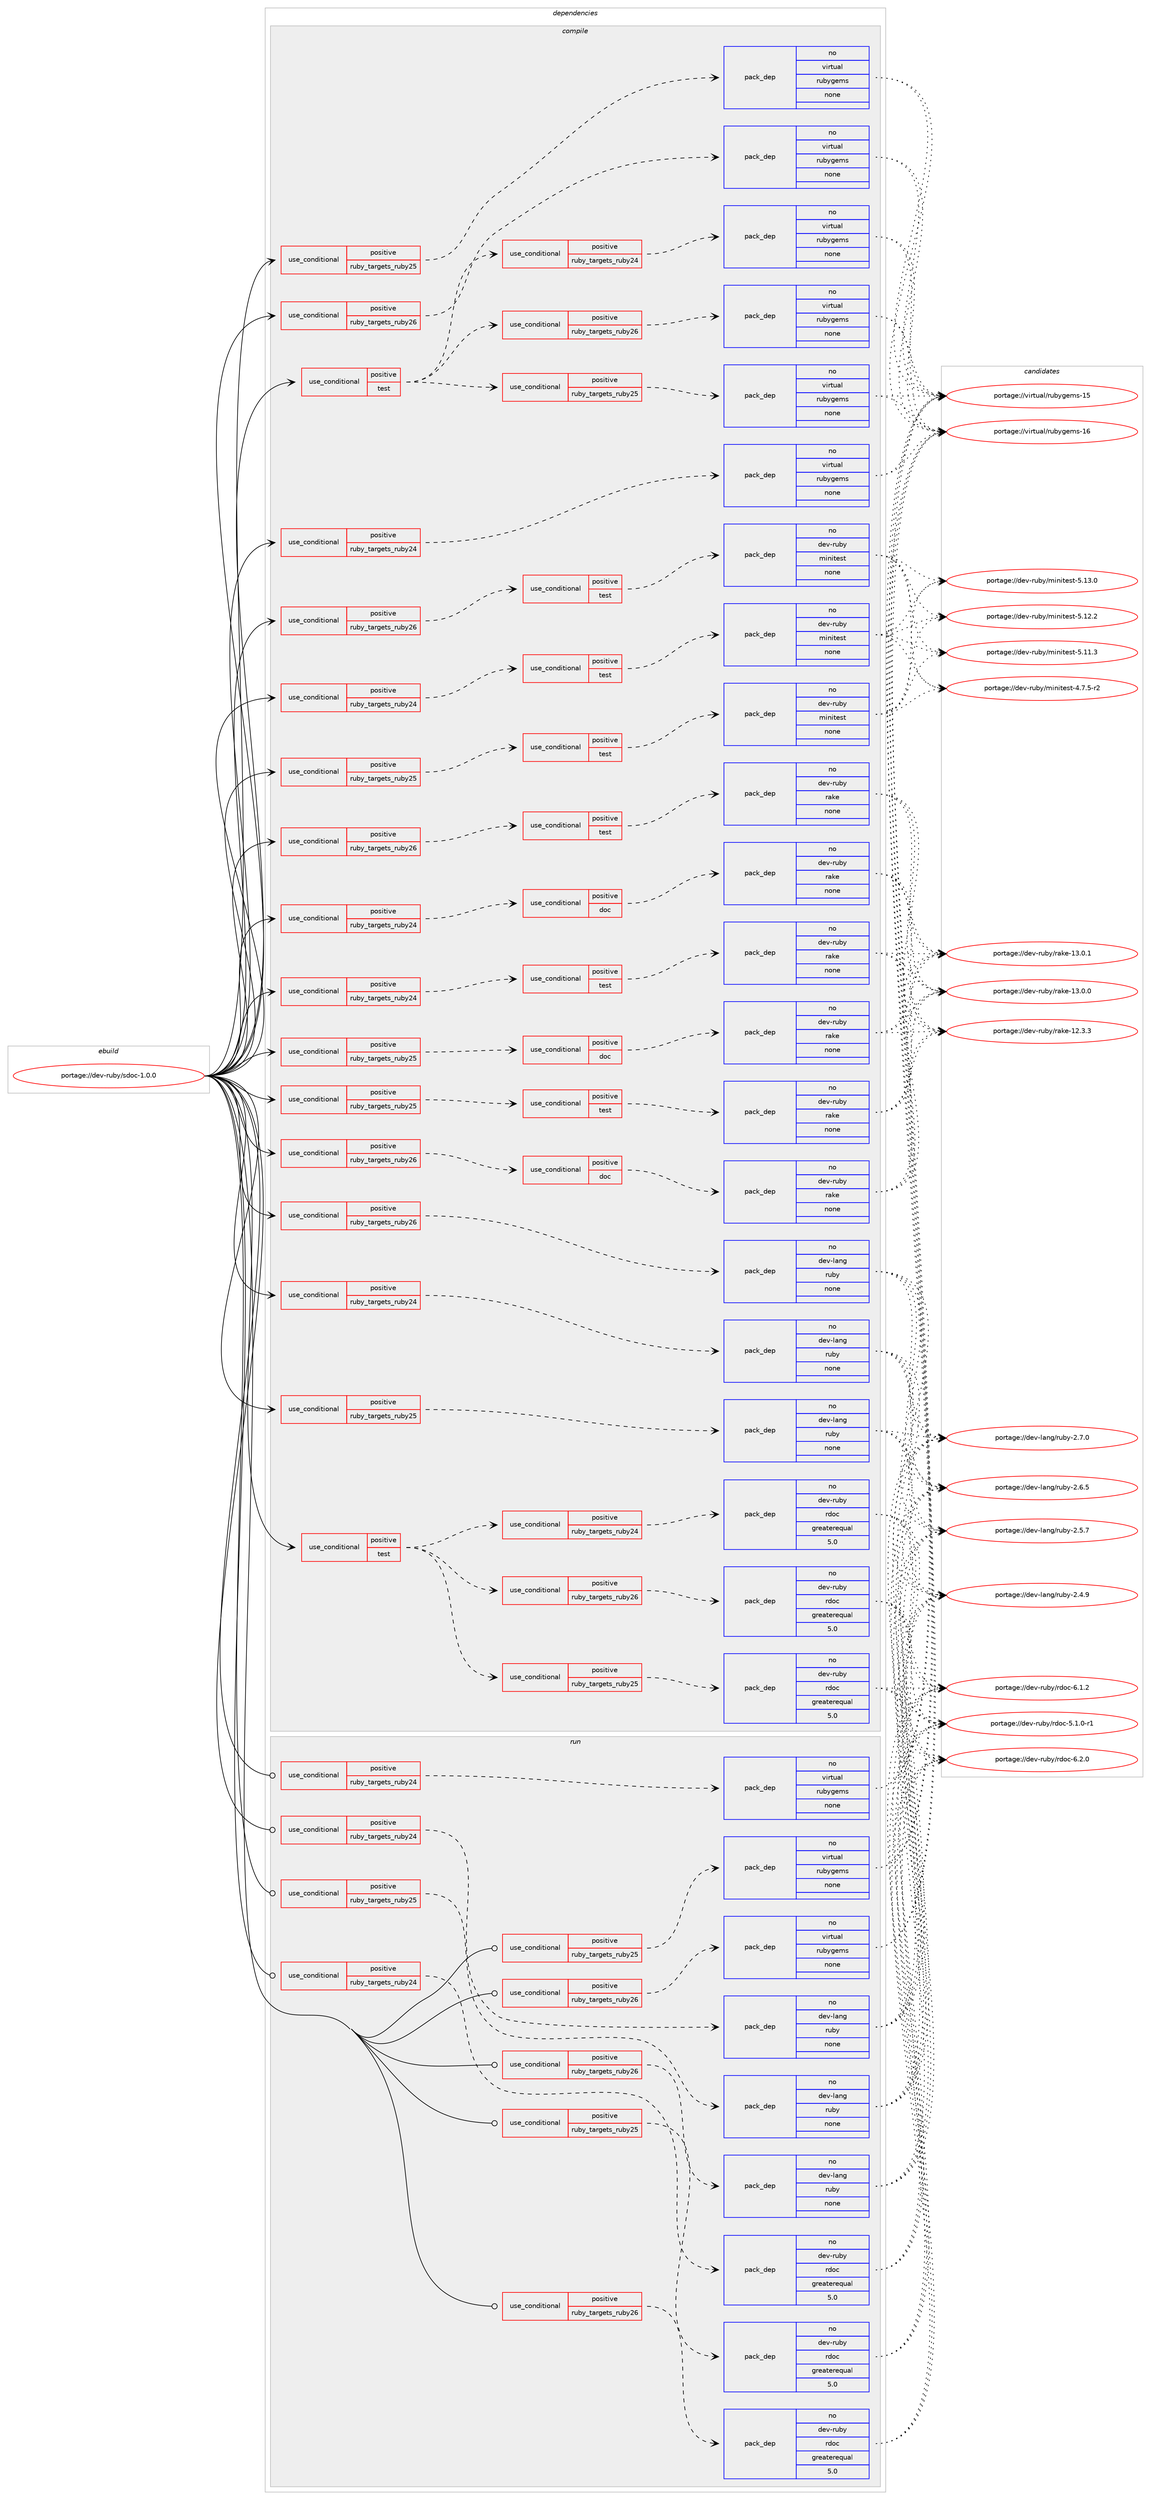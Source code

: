 digraph prolog {

# *************
# Graph options
# *************

newrank=true;
concentrate=true;
compound=true;
graph [rankdir=LR,fontname=Helvetica,fontsize=10,ranksep=1.5];#, ranksep=2.5, nodesep=0.2];
edge  [arrowhead=vee];
node  [fontname=Helvetica,fontsize=10];

# **********
# The ebuild
# **********

subgraph cluster_leftcol {
color=gray;
label=<<i>ebuild</i>>;
id [label="portage://dev-ruby/sdoc-1.0.0", color=red, width=4, href="../dev-ruby/sdoc-1.0.0.svg"];
}

# ****************
# The dependencies
# ****************

subgraph cluster_midcol {
color=gray;
label=<<i>dependencies</i>>;
subgraph cluster_compile {
fillcolor="#eeeeee";
style=filled;
label=<<i>compile</i>>;
subgraph cond69529 {
dependency320060 [label=<<TABLE BORDER="0" CELLBORDER="1" CELLSPACING="0" CELLPADDING="4"><TR><TD ROWSPAN="3" CELLPADDING="10">use_conditional</TD></TR><TR><TD>positive</TD></TR><TR><TD>ruby_targets_ruby24</TD></TR></TABLE>>, shape=none, color=red];
subgraph cond69530 {
dependency320061 [label=<<TABLE BORDER="0" CELLBORDER="1" CELLSPACING="0" CELLPADDING="4"><TR><TD ROWSPAN="3" CELLPADDING="10">use_conditional</TD></TR><TR><TD>positive</TD></TR><TR><TD>doc</TD></TR></TABLE>>, shape=none, color=red];
subgraph pack245784 {
dependency320062 [label=<<TABLE BORDER="0" CELLBORDER="1" CELLSPACING="0" CELLPADDING="4" WIDTH="220"><TR><TD ROWSPAN="6" CELLPADDING="30">pack_dep</TD></TR><TR><TD WIDTH="110">no</TD></TR><TR><TD>dev-ruby</TD></TR><TR><TD>rake</TD></TR><TR><TD>none</TD></TR><TR><TD></TD></TR></TABLE>>, shape=none, color=blue];
}
dependency320061:e -> dependency320062:w [weight=20,style="dashed",arrowhead="vee"];
}
dependency320060:e -> dependency320061:w [weight=20,style="dashed",arrowhead="vee"];
}
id:e -> dependency320060:w [weight=20,style="solid",arrowhead="vee"];
subgraph cond69531 {
dependency320063 [label=<<TABLE BORDER="0" CELLBORDER="1" CELLSPACING="0" CELLPADDING="4"><TR><TD ROWSPAN="3" CELLPADDING="10">use_conditional</TD></TR><TR><TD>positive</TD></TR><TR><TD>ruby_targets_ruby24</TD></TR></TABLE>>, shape=none, color=red];
subgraph cond69532 {
dependency320064 [label=<<TABLE BORDER="0" CELLBORDER="1" CELLSPACING="0" CELLPADDING="4"><TR><TD ROWSPAN="3" CELLPADDING="10">use_conditional</TD></TR><TR><TD>positive</TD></TR><TR><TD>test</TD></TR></TABLE>>, shape=none, color=red];
subgraph pack245785 {
dependency320065 [label=<<TABLE BORDER="0" CELLBORDER="1" CELLSPACING="0" CELLPADDING="4" WIDTH="220"><TR><TD ROWSPAN="6" CELLPADDING="30">pack_dep</TD></TR><TR><TD WIDTH="110">no</TD></TR><TR><TD>dev-ruby</TD></TR><TR><TD>minitest</TD></TR><TR><TD>none</TD></TR><TR><TD></TD></TR></TABLE>>, shape=none, color=blue];
}
dependency320064:e -> dependency320065:w [weight=20,style="dashed",arrowhead="vee"];
}
dependency320063:e -> dependency320064:w [weight=20,style="dashed",arrowhead="vee"];
}
id:e -> dependency320063:w [weight=20,style="solid",arrowhead="vee"];
subgraph cond69533 {
dependency320066 [label=<<TABLE BORDER="0" CELLBORDER="1" CELLSPACING="0" CELLPADDING="4"><TR><TD ROWSPAN="3" CELLPADDING="10">use_conditional</TD></TR><TR><TD>positive</TD></TR><TR><TD>ruby_targets_ruby24</TD></TR></TABLE>>, shape=none, color=red];
subgraph cond69534 {
dependency320067 [label=<<TABLE BORDER="0" CELLBORDER="1" CELLSPACING="0" CELLPADDING="4"><TR><TD ROWSPAN="3" CELLPADDING="10">use_conditional</TD></TR><TR><TD>positive</TD></TR><TR><TD>test</TD></TR></TABLE>>, shape=none, color=red];
subgraph pack245786 {
dependency320068 [label=<<TABLE BORDER="0" CELLBORDER="1" CELLSPACING="0" CELLPADDING="4" WIDTH="220"><TR><TD ROWSPAN="6" CELLPADDING="30">pack_dep</TD></TR><TR><TD WIDTH="110">no</TD></TR><TR><TD>dev-ruby</TD></TR><TR><TD>rake</TD></TR><TR><TD>none</TD></TR><TR><TD></TD></TR></TABLE>>, shape=none, color=blue];
}
dependency320067:e -> dependency320068:w [weight=20,style="dashed",arrowhead="vee"];
}
dependency320066:e -> dependency320067:w [weight=20,style="dashed",arrowhead="vee"];
}
id:e -> dependency320066:w [weight=20,style="solid",arrowhead="vee"];
subgraph cond69535 {
dependency320069 [label=<<TABLE BORDER="0" CELLBORDER="1" CELLSPACING="0" CELLPADDING="4"><TR><TD ROWSPAN="3" CELLPADDING="10">use_conditional</TD></TR><TR><TD>positive</TD></TR><TR><TD>ruby_targets_ruby24</TD></TR></TABLE>>, shape=none, color=red];
subgraph pack245787 {
dependency320070 [label=<<TABLE BORDER="0" CELLBORDER="1" CELLSPACING="0" CELLPADDING="4" WIDTH="220"><TR><TD ROWSPAN="6" CELLPADDING="30">pack_dep</TD></TR><TR><TD WIDTH="110">no</TD></TR><TR><TD>dev-lang</TD></TR><TR><TD>ruby</TD></TR><TR><TD>none</TD></TR><TR><TD></TD></TR></TABLE>>, shape=none, color=blue];
}
dependency320069:e -> dependency320070:w [weight=20,style="dashed",arrowhead="vee"];
}
id:e -> dependency320069:w [weight=20,style="solid",arrowhead="vee"];
subgraph cond69536 {
dependency320071 [label=<<TABLE BORDER="0" CELLBORDER="1" CELLSPACING="0" CELLPADDING="4"><TR><TD ROWSPAN="3" CELLPADDING="10">use_conditional</TD></TR><TR><TD>positive</TD></TR><TR><TD>ruby_targets_ruby24</TD></TR></TABLE>>, shape=none, color=red];
subgraph pack245788 {
dependency320072 [label=<<TABLE BORDER="0" CELLBORDER="1" CELLSPACING="0" CELLPADDING="4" WIDTH="220"><TR><TD ROWSPAN="6" CELLPADDING="30">pack_dep</TD></TR><TR><TD WIDTH="110">no</TD></TR><TR><TD>virtual</TD></TR><TR><TD>rubygems</TD></TR><TR><TD>none</TD></TR><TR><TD></TD></TR></TABLE>>, shape=none, color=blue];
}
dependency320071:e -> dependency320072:w [weight=20,style="dashed",arrowhead="vee"];
}
id:e -> dependency320071:w [weight=20,style="solid",arrowhead="vee"];
subgraph cond69537 {
dependency320073 [label=<<TABLE BORDER="0" CELLBORDER="1" CELLSPACING="0" CELLPADDING="4"><TR><TD ROWSPAN="3" CELLPADDING="10">use_conditional</TD></TR><TR><TD>positive</TD></TR><TR><TD>ruby_targets_ruby25</TD></TR></TABLE>>, shape=none, color=red];
subgraph cond69538 {
dependency320074 [label=<<TABLE BORDER="0" CELLBORDER="1" CELLSPACING="0" CELLPADDING="4"><TR><TD ROWSPAN="3" CELLPADDING="10">use_conditional</TD></TR><TR><TD>positive</TD></TR><TR><TD>doc</TD></TR></TABLE>>, shape=none, color=red];
subgraph pack245789 {
dependency320075 [label=<<TABLE BORDER="0" CELLBORDER="1" CELLSPACING="0" CELLPADDING="4" WIDTH="220"><TR><TD ROWSPAN="6" CELLPADDING="30">pack_dep</TD></TR><TR><TD WIDTH="110">no</TD></TR><TR><TD>dev-ruby</TD></TR><TR><TD>rake</TD></TR><TR><TD>none</TD></TR><TR><TD></TD></TR></TABLE>>, shape=none, color=blue];
}
dependency320074:e -> dependency320075:w [weight=20,style="dashed",arrowhead="vee"];
}
dependency320073:e -> dependency320074:w [weight=20,style="dashed",arrowhead="vee"];
}
id:e -> dependency320073:w [weight=20,style="solid",arrowhead="vee"];
subgraph cond69539 {
dependency320076 [label=<<TABLE BORDER="0" CELLBORDER="1" CELLSPACING="0" CELLPADDING="4"><TR><TD ROWSPAN="3" CELLPADDING="10">use_conditional</TD></TR><TR><TD>positive</TD></TR><TR><TD>ruby_targets_ruby25</TD></TR></TABLE>>, shape=none, color=red];
subgraph cond69540 {
dependency320077 [label=<<TABLE BORDER="0" CELLBORDER="1" CELLSPACING="0" CELLPADDING="4"><TR><TD ROWSPAN="3" CELLPADDING="10">use_conditional</TD></TR><TR><TD>positive</TD></TR><TR><TD>test</TD></TR></TABLE>>, shape=none, color=red];
subgraph pack245790 {
dependency320078 [label=<<TABLE BORDER="0" CELLBORDER="1" CELLSPACING="0" CELLPADDING="4" WIDTH="220"><TR><TD ROWSPAN="6" CELLPADDING="30">pack_dep</TD></TR><TR><TD WIDTH="110">no</TD></TR><TR><TD>dev-ruby</TD></TR><TR><TD>minitest</TD></TR><TR><TD>none</TD></TR><TR><TD></TD></TR></TABLE>>, shape=none, color=blue];
}
dependency320077:e -> dependency320078:w [weight=20,style="dashed",arrowhead="vee"];
}
dependency320076:e -> dependency320077:w [weight=20,style="dashed",arrowhead="vee"];
}
id:e -> dependency320076:w [weight=20,style="solid",arrowhead="vee"];
subgraph cond69541 {
dependency320079 [label=<<TABLE BORDER="0" CELLBORDER="1" CELLSPACING="0" CELLPADDING="4"><TR><TD ROWSPAN="3" CELLPADDING="10">use_conditional</TD></TR><TR><TD>positive</TD></TR><TR><TD>ruby_targets_ruby25</TD></TR></TABLE>>, shape=none, color=red];
subgraph cond69542 {
dependency320080 [label=<<TABLE BORDER="0" CELLBORDER="1" CELLSPACING="0" CELLPADDING="4"><TR><TD ROWSPAN="3" CELLPADDING="10">use_conditional</TD></TR><TR><TD>positive</TD></TR><TR><TD>test</TD></TR></TABLE>>, shape=none, color=red];
subgraph pack245791 {
dependency320081 [label=<<TABLE BORDER="0" CELLBORDER="1" CELLSPACING="0" CELLPADDING="4" WIDTH="220"><TR><TD ROWSPAN="6" CELLPADDING="30">pack_dep</TD></TR><TR><TD WIDTH="110">no</TD></TR><TR><TD>dev-ruby</TD></TR><TR><TD>rake</TD></TR><TR><TD>none</TD></TR><TR><TD></TD></TR></TABLE>>, shape=none, color=blue];
}
dependency320080:e -> dependency320081:w [weight=20,style="dashed",arrowhead="vee"];
}
dependency320079:e -> dependency320080:w [weight=20,style="dashed",arrowhead="vee"];
}
id:e -> dependency320079:w [weight=20,style="solid",arrowhead="vee"];
subgraph cond69543 {
dependency320082 [label=<<TABLE BORDER="0" CELLBORDER="1" CELLSPACING="0" CELLPADDING="4"><TR><TD ROWSPAN="3" CELLPADDING="10">use_conditional</TD></TR><TR><TD>positive</TD></TR><TR><TD>ruby_targets_ruby25</TD></TR></TABLE>>, shape=none, color=red];
subgraph pack245792 {
dependency320083 [label=<<TABLE BORDER="0" CELLBORDER="1" CELLSPACING="0" CELLPADDING="4" WIDTH="220"><TR><TD ROWSPAN="6" CELLPADDING="30">pack_dep</TD></TR><TR><TD WIDTH="110">no</TD></TR><TR><TD>dev-lang</TD></TR><TR><TD>ruby</TD></TR><TR><TD>none</TD></TR><TR><TD></TD></TR></TABLE>>, shape=none, color=blue];
}
dependency320082:e -> dependency320083:w [weight=20,style="dashed",arrowhead="vee"];
}
id:e -> dependency320082:w [weight=20,style="solid",arrowhead="vee"];
subgraph cond69544 {
dependency320084 [label=<<TABLE BORDER="0" CELLBORDER="1" CELLSPACING="0" CELLPADDING="4"><TR><TD ROWSPAN="3" CELLPADDING="10">use_conditional</TD></TR><TR><TD>positive</TD></TR><TR><TD>ruby_targets_ruby25</TD></TR></TABLE>>, shape=none, color=red];
subgraph pack245793 {
dependency320085 [label=<<TABLE BORDER="0" CELLBORDER="1" CELLSPACING="0" CELLPADDING="4" WIDTH="220"><TR><TD ROWSPAN="6" CELLPADDING="30">pack_dep</TD></TR><TR><TD WIDTH="110">no</TD></TR><TR><TD>virtual</TD></TR><TR><TD>rubygems</TD></TR><TR><TD>none</TD></TR><TR><TD></TD></TR></TABLE>>, shape=none, color=blue];
}
dependency320084:e -> dependency320085:w [weight=20,style="dashed",arrowhead="vee"];
}
id:e -> dependency320084:w [weight=20,style="solid",arrowhead="vee"];
subgraph cond69545 {
dependency320086 [label=<<TABLE BORDER="0" CELLBORDER="1" CELLSPACING="0" CELLPADDING="4"><TR><TD ROWSPAN="3" CELLPADDING="10">use_conditional</TD></TR><TR><TD>positive</TD></TR><TR><TD>ruby_targets_ruby26</TD></TR></TABLE>>, shape=none, color=red];
subgraph cond69546 {
dependency320087 [label=<<TABLE BORDER="0" CELLBORDER="1" CELLSPACING="0" CELLPADDING="4"><TR><TD ROWSPAN="3" CELLPADDING="10">use_conditional</TD></TR><TR><TD>positive</TD></TR><TR><TD>doc</TD></TR></TABLE>>, shape=none, color=red];
subgraph pack245794 {
dependency320088 [label=<<TABLE BORDER="0" CELLBORDER="1" CELLSPACING="0" CELLPADDING="4" WIDTH="220"><TR><TD ROWSPAN="6" CELLPADDING="30">pack_dep</TD></TR><TR><TD WIDTH="110">no</TD></TR><TR><TD>dev-ruby</TD></TR><TR><TD>rake</TD></TR><TR><TD>none</TD></TR><TR><TD></TD></TR></TABLE>>, shape=none, color=blue];
}
dependency320087:e -> dependency320088:w [weight=20,style="dashed",arrowhead="vee"];
}
dependency320086:e -> dependency320087:w [weight=20,style="dashed",arrowhead="vee"];
}
id:e -> dependency320086:w [weight=20,style="solid",arrowhead="vee"];
subgraph cond69547 {
dependency320089 [label=<<TABLE BORDER="0" CELLBORDER="1" CELLSPACING="0" CELLPADDING="4"><TR><TD ROWSPAN="3" CELLPADDING="10">use_conditional</TD></TR><TR><TD>positive</TD></TR><TR><TD>ruby_targets_ruby26</TD></TR></TABLE>>, shape=none, color=red];
subgraph cond69548 {
dependency320090 [label=<<TABLE BORDER="0" CELLBORDER="1" CELLSPACING="0" CELLPADDING="4"><TR><TD ROWSPAN="3" CELLPADDING="10">use_conditional</TD></TR><TR><TD>positive</TD></TR><TR><TD>test</TD></TR></TABLE>>, shape=none, color=red];
subgraph pack245795 {
dependency320091 [label=<<TABLE BORDER="0" CELLBORDER="1" CELLSPACING="0" CELLPADDING="4" WIDTH="220"><TR><TD ROWSPAN="6" CELLPADDING="30">pack_dep</TD></TR><TR><TD WIDTH="110">no</TD></TR><TR><TD>dev-ruby</TD></TR><TR><TD>minitest</TD></TR><TR><TD>none</TD></TR><TR><TD></TD></TR></TABLE>>, shape=none, color=blue];
}
dependency320090:e -> dependency320091:w [weight=20,style="dashed",arrowhead="vee"];
}
dependency320089:e -> dependency320090:w [weight=20,style="dashed",arrowhead="vee"];
}
id:e -> dependency320089:w [weight=20,style="solid",arrowhead="vee"];
subgraph cond69549 {
dependency320092 [label=<<TABLE BORDER="0" CELLBORDER="1" CELLSPACING="0" CELLPADDING="4"><TR><TD ROWSPAN="3" CELLPADDING="10">use_conditional</TD></TR><TR><TD>positive</TD></TR><TR><TD>ruby_targets_ruby26</TD></TR></TABLE>>, shape=none, color=red];
subgraph cond69550 {
dependency320093 [label=<<TABLE BORDER="0" CELLBORDER="1" CELLSPACING="0" CELLPADDING="4"><TR><TD ROWSPAN="3" CELLPADDING="10">use_conditional</TD></TR><TR><TD>positive</TD></TR><TR><TD>test</TD></TR></TABLE>>, shape=none, color=red];
subgraph pack245796 {
dependency320094 [label=<<TABLE BORDER="0" CELLBORDER="1" CELLSPACING="0" CELLPADDING="4" WIDTH="220"><TR><TD ROWSPAN="6" CELLPADDING="30">pack_dep</TD></TR><TR><TD WIDTH="110">no</TD></TR><TR><TD>dev-ruby</TD></TR><TR><TD>rake</TD></TR><TR><TD>none</TD></TR><TR><TD></TD></TR></TABLE>>, shape=none, color=blue];
}
dependency320093:e -> dependency320094:w [weight=20,style="dashed",arrowhead="vee"];
}
dependency320092:e -> dependency320093:w [weight=20,style="dashed",arrowhead="vee"];
}
id:e -> dependency320092:w [weight=20,style="solid",arrowhead="vee"];
subgraph cond69551 {
dependency320095 [label=<<TABLE BORDER="0" CELLBORDER="1" CELLSPACING="0" CELLPADDING="4"><TR><TD ROWSPAN="3" CELLPADDING="10">use_conditional</TD></TR><TR><TD>positive</TD></TR><TR><TD>ruby_targets_ruby26</TD></TR></TABLE>>, shape=none, color=red];
subgraph pack245797 {
dependency320096 [label=<<TABLE BORDER="0" CELLBORDER="1" CELLSPACING="0" CELLPADDING="4" WIDTH="220"><TR><TD ROWSPAN="6" CELLPADDING="30">pack_dep</TD></TR><TR><TD WIDTH="110">no</TD></TR><TR><TD>dev-lang</TD></TR><TR><TD>ruby</TD></TR><TR><TD>none</TD></TR><TR><TD></TD></TR></TABLE>>, shape=none, color=blue];
}
dependency320095:e -> dependency320096:w [weight=20,style="dashed",arrowhead="vee"];
}
id:e -> dependency320095:w [weight=20,style="solid",arrowhead="vee"];
subgraph cond69552 {
dependency320097 [label=<<TABLE BORDER="0" CELLBORDER="1" CELLSPACING="0" CELLPADDING="4"><TR><TD ROWSPAN="3" CELLPADDING="10">use_conditional</TD></TR><TR><TD>positive</TD></TR><TR><TD>ruby_targets_ruby26</TD></TR></TABLE>>, shape=none, color=red];
subgraph pack245798 {
dependency320098 [label=<<TABLE BORDER="0" CELLBORDER="1" CELLSPACING="0" CELLPADDING="4" WIDTH="220"><TR><TD ROWSPAN="6" CELLPADDING="30">pack_dep</TD></TR><TR><TD WIDTH="110">no</TD></TR><TR><TD>virtual</TD></TR><TR><TD>rubygems</TD></TR><TR><TD>none</TD></TR><TR><TD></TD></TR></TABLE>>, shape=none, color=blue];
}
dependency320097:e -> dependency320098:w [weight=20,style="dashed",arrowhead="vee"];
}
id:e -> dependency320097:w [weight=20,style="solid",arrowhead="vee"];
subgraph cond69553 {
dependency320099 [label=<<TABLE BORDER="0" CELLBORDER="1" CELLSPACING="0" CELLPADDING="4"><TR><TD ROWSPAN="3" CELLPADDING="10">use_conditional</TD></TR><TR><TD>positive</TD></TR><TR><TD>test</TD></TR></TABLE>>, shape=none, color=red];
subgraph cond69554 {
dependency320100 [label=<<TABLE BORDER="0" CELLBORDER="1" CELLSPACING="0" CELLPADDING="4"><TR><TD ROWSPAN="3" CELLPADDING="10">use_conditional</TD></TR><TR><TD>positive</TD></TR><TR><TD>ruby_targets_ruby24</TD></TR></TABLE>>, shape=none, color=red];
subgraph pack245799 {
dependency320101 [label=<<TABLE BORDER="0" CELLBORDER="1" CELLSPACING="0" CELLPADDING="4" WIDTH="220"><TR><TD ROWSPAN="6" CELLPADDING="30">pack_dep</TD></TR><TR><TD WIDTH="110">no</TD></TR><TR><TD>dev-ruby</TD></TR><TR><TD>rdoc</TD></TR><TR><TD>greaterequal</TD></TR><TR><TD>5.0</TD></TR></TABLE>>, shape=none, color=blue];
}
dependency320100:e -> dependency320101:w [weight=20,style="dashed",arrowhead="vee"];
}
dependency320099:e -> dependency320100:w [weight=20,style="dashed",arrowhead="vee"];
subgraph cond69555 {
dependency320102 [label=<<TABLE BORDER="0" CELLBORDER="1" CELLSPACING="0" CELLPADDING="4"><TR><TD ROWSPAN="3" CELLPADDING="10">use_conditional</TD></TR><TR><TD>positive</TD></TR><TR><TD>ruby_targets_ruby25</TD></TR></TABLE>>, shape=none, color=red];
subgraph pack245800 {
dependency320103 [label=<<TABLE BORDER="0" CELLBORDER="1" CELLSPACING="0" CELLPADDING="4" WIDTH="220"><TR><TD ROWSPAN="6" CELLPADDING="30">pack_dep</TD></TR><TR><TD WIDTH="110">no</TD></TR><TR><TD>dev-ruby</TD></TR><TR><TD>rdoc</TD></TR><TR><TD>greaterequal</TD></TR><TR><TD>5.0</TD></TR></TABLE>>, shape=none, color=blue];
}
dependency320102:e -> dependency320103:w [weight=20,style="dashed",arrowhead="vee"];
}
dependency320099:e -> dependency320102:w [weight=20,style="dashed",arrowhead="vee"];
subgraph cond69556 {
dependency320104 [label=<<TABLE BORDER="0" CELLBORDER="1" CELLSPACING="0" CELLPADDING="4"><TR><TD ROWSPAN="3" CELLPADDING="10">use_conditional</TD></TR><TR><TD>positive</TD></TR><TR><TD>ruby_targets_ruby26</TD></TR></TABLE>>, shape=none, color=red];
subgraph pack245801 {
dependency320105 [label=<<TABLE BORDER="0" CELLBORDER="1" CELLSPACING="0" CELLPADDING="4" WIDTH="220"><TR><TD ROWSPAN="6" CELLPADDING="30">pack_dep</TD></TR><TR><TD WIDTH="110">no</TD></TR><TR><TD>dev-ruby</TD></TR><TR><TD>rdoc</TD></TR><TR><TD>greaterequal</TD></TR><TR><TD>5.0</TD></TR></TABLE>>, shape=none, color=blue];
}
dependency320104:e -> dependency320105:w [weight=20,style="dashed",arrowhead="vee"];
}
dependency320099:e -> dependency320104:w [weight=20,style="dashed",arrowhead="vee"];
}
id:e -> dependency320099:w [weight=20,style="solid",arrowhead="vee"];
subgraph cond69557 {
dependency320106 [label=<<TABLE BORDER="0" CELLBORDER="1" CELLSPACING="0" CELLPADDING="4"><TR><TD ROWSPAN="3" CELLPADDING="10">use_conditional</TD></TR><TR><TD>positive</TD></TR><TR><TD>test</TD></TR></TABLE>>, shape=none, color=red];
subgraph cond69558 {
dependency320107 [label=<<TABLE BORDER="0" CELLBORDER="1" CELLSPACING="0" CELLPADDING="4"><TR><TD ROWSPAN="3" CELLPADDING="10">use_conditional</TD></TR><TR><TD>positive</TD></TR><TR><TD>ruby_targets_ruby24</TD></TR></TABLE>>, shape=none, color=red];
subgraph pack245802 {
dependency320108 [label=<<TABLE BORDER="0" CELLBORDER="1" CELLSPACING="0" CELLPADDING="4" WIDTH="220"><TR><TD ROWSPAN="6" CELLPADDING="30">pack_dep</TD></TR><TR><TD WIDTH="110">no</TD></TR><TR><TD>virtual</TD></TR><TR><TD>rubygems</TD></TR><TR><TD>none</TD></TR><TR><TD></TD></TR></TABLE>>, shape=none, color=blue];
}
dependency320107:e -> dependency320108:w [weight=20,style="dashed",arrowhead="vee"];
}
dependency320106:e -> dependency320107:w [weight=20,style="dashed",arrowhead="vee"];
subgraph cond69559 {
dependency320109 [label=<<TABLE BORDER="0" CELLBORDER="1" CELLSPACING="0" CELLPADDING="4"><TR><TD ROWSPAN="3" CELLPADDING="10">use_conditional</TD></TR><TR><TD>positive</TD></TR><TR><TD>ruby_targets_ruby25</TD></TR></TABLE>>, shape=none, color=red];
subgraph pack245803 {
dependency320110 [label=<<TABLE BORDER="0" CELLBORDER="1" CELLSPACING="0" CELLPADDING="4" WIDTH="220"><TR><TD ROWSPAN="6" CELLPADDING="30">pack_dep</TD></TR><TR><TD WIDTH="110">no</TD></TR><TR><TD>virtual</TD></TR><TR><TD>rubygems</TD></TR><TR><TD>none</TD></TR><TR><TD></TD></TR></TABLE>>, shape=none, color=blue];
}
dependency320109:e -> dependency320110:w [weight=20,style="dashed",arrowhead="vee"];
}
dependency320106:e -> dependency320109:w [weight=20,style="dashed",arrowhead="vee"];
subgraph cond69560 {
dependency320111 [label=<<TABLE BORDER="0" CELLBORDER="1" CELLSPACING="0" CELLPADDING="4"><TR><TD ROWSPAN="3" CELLPADDING="10">use_conditional</TD></TR><TR><TD>positive</TD></TR><TR><TD>ruby_targets_ruby26</TD></TR></TABLE>>, shape=none, color=red];
subgraph pack245804 {
dependency320112 [label=<<TABLE BORDER="0" CELLBORDER="1" CELLSPACING="0" CELLPADDING="4" WIDTH="220"><TR><TD ROWSPAN="6" CELLPADDING="30">pack_dep</TD></TR><TR><TD WIDTH="110">no</TD></TR><TR><TD>virtual</TD></TR><TR><TD>rubygems</TD></TR><TR><TD>none</TD></TR><TR><TD></TD></TR></TABLE>>, shape=none, color=blue];
}
dependency320111:e -> dependency320112:w [weight=20,style="dashed",arrowhead="vee"];
}
dependency320106:e -> dependency320111:w [weight=20,style="dashed",arrowhead="vee"];
}
id:e -> dependency320106:w [weight=20,style="solid",arrowhead="vee"];
}
subgraph cluster_compileandrun {
fillcolor="#eeeeee";
style=filled;
label=<<i>compile and run</i>>;
}
subgraph cluster_run {
fillcolor="#eeeeee";
style=filled;
label=<<i>run</i>>;
subgraph cond69561 {
dependency320113 [label=<<TABLE BORDER="0" CELLBORDER="1" CELLSPACING="0" CELLPADDING="4"><TR><TD ROWSPAN="3" CELLPADDING="10">use_conditional</TD></TR><TR><TD>positive</TD></TR><TR><TD>ruby_targets_ruby24</TD></TR></TABLE>>, shape=none, color=red];
subgraph pack245805 {
dependency320114 [label=<<TABLE BORDER="0" CELLBORDER="1" CELLSPACING="0" CELLPADDING="4" WIDTH="220"><TR><TD ROWSPAN="6" CELLPADDING="30">pack_dep</TD></TR><TR><TD WIDTH="110">no</TD></TR><TR><TD>dev-lang</TD></TR><TR><TD>ruby</TD></TR><TR><TD>none</TD></TR><TR><TD></TD></TR></TABLE>>, shape=none, color=blue];
}
dependency320113:e -> dependency320114:w [weight=20,style="dashed",arrowhead="vee"];
}
id:e -> dependency320113:w [weight=20,style="solid",arrowhead="odot"];
subgraph cond69562 {
dependency320115 [label=<<TABLE BORDER="0" CELLBORDER="1" CELLSPACING="0" CELLPADDING="4"><TR><TD ROWSPAN="3" CELLPADDING="10">use_conditional</TD></TR><TR><TD>positive</TD></TR><TR><TD>ruby_targets_ruby24</TD></TR></TABLE>>, shape=none, color=red];
subgraph pack245806 {
dependency320116 [label=<<TABLE BORDER="0" CELLBORDER="1" CELLSPACING="0" CELLPADDING="4" WIDTH="220"><TR><TD ROWSPAN="6" CELLPADDING="30">pack_dep</TD></TR><TR><TD WIDTH="110">no</TD></TR><TR><TD>dev-ruby</TD></TR><TR><TD>rdoc</TD></TR><TR><TD>greaterequal</TD></TR><TR><TD>5.0</TD></TR></TABLE>>, shape=none, color=blue];
}
dependency320115:e -> dependency320116:w [weight=20,style="dashed",arrowhead="vee"];
}
id:e -> dependency320115:w [weight=20,style="solid",arrowhead="odot"];
subgraph cond69563 {
dependency320117 [label=<<TABLE BORDER="0" CELLBORDER="1" CELLSPACING="0" CELLPADDING="4"><TR><TD ROWSPAN="3" CELLPADDING="10">use_conditional</TD></TR><TR><TD>positive</TD></TR><TR><TD>ruby_targets_ruby24</TD></TR></TABLE>>, shape=none, color=red];
subgraph pack245807 {
dependency320118 [label=<<TABLE BORDER="0" CELLBORDER="1" CELLSPACING="0" CELLPADDING="4" WIDTH="220"><TR><TD ROWSPAN="6" CELLPADDING="30">pack_dep</TD></TR><TR><TD WIDTH="110">no</TD></TR><TR><TD>virtual</TD></TR><TR><TD>rubygems</TD></TR><TR><TD>none</TD></TR><TR><TD></TD></TR></TABLE>>, shape=none, color=blue];
}
dependency320117:e -> dependency320118:w [weight=20,style="dashed",arrowhead="vee"];
}
id:e -> dependency320117:w [weight=20,style="solid",arrowhead="odot"];
subgraph cond69564 {
dependency320119 [label=<<TABLE BORDER="0" CELLBORDER="1" CELLSPACING="0" CELLPADDING="4"><TR><TD ROWSPAN="3" CELLPADDING="10">use_conditional</TD></TR><TR><TD>positive</TD></TR><TR><TD>ruby_targets_ruby25</TD></TR></TABLE>>, shape=none, color=red];
subgraph pack245808 {
dependency320120 [label=<<TABLE BORDER="0" CELLBORDER="1" CELLSPACING="0" CELLPADDING="4" WIDTH="220"><TR><TD ROWSPAN="6" CELLPADDING="30">pack_dep</TD></TR><TR><TD WIDTH="110">no</TD></TR><TR><TD>dev-lang</TD></TR><TR><TD>ruby</TD></TR><TR><TD>none</TD></TR><TR><TD></TD></TR></TABLE>>, shape=none, color=blue];
}
dependency320119:e -> dependency320120:w [weight=20,style="dashed",arrowhead="vee"];
}
id:e -> dependency320119:w [weight=20,style="solid",arrowhead="odot"];
subgraph cond69565 {
dependency320121 [label=<<TABLE BORDER="0" CELLBORDER="1" CELLSPACING="0" CELLPADDING="4"><TR><TD ROWSPAN="3" CELLPADDING="10">use_conditional</TD></TR><TR><TD>positive</TD></TR><TR><TD>ruby_targets_ruby25</TD></TR></TABLE>>, shape=none, color=red];
subgraph pack245809 {
dependency320122 [label=<<TABLE BORDER="0" CELLBORDER="1" CELLSPACING="0" CELLPADDING="4" WIDTH="220"><TR><TD ROWSPAN="6" CELLPADDING="30">pack_dep</TD></TR><TR><TD WIDTH="110">no</TD></TR><TR><TD>dev-ruby</TD></TR><TR><TD>rdoc</TD></TR><TR><TD>greaterequal</TD></TR><TR><TD>5.0</TD></TR></TABLE>>, shape=none, color=blue];
}
dependency320121:e -> dependency320122:w [weight=20,style="dashed",arrowhead="vee"];
}
id:e -> dependency320121:w [weight=20,style="solid",arrowhead="odot"];
subgraph cond69566 {
dependency320123 [label=<<TABLE BORDER="0" CELLBORDER="1" CELLSPACING="0" CELLPADDING="4"><TR><TD ROWSPAN="3" CELLPADDING="10">use_conditional</TD></TR><TR><TD>positive</TD></TR><TR><TD>ruby_targets_ruby25</TD></TR></TABLE>>, shape=none, color=red];
subgraph pack245810 {
dependency320124 [label=<<TABLE BORDER="0" CELLBORDER="1" CELLSPACING="0" CELLPADDING="4" WIDTH="220"><TR><TD ROWSPAN="6" CELLPADDING="30">pack_dep</TD></TR><TR><TD WIDTH="110">no</TD></TR><TR><TD>virtual</TD></TR><TR><TD>rubygems</TD></TR><TR><TD>none</TD></TR><TR><TD></TD></TR></TABLE>>, shape=none, color=blue];
}
dependency320123:e -> dependency320124:w [weight=20,style="dashed",arrowhead="vee"];
}
id:e -> dependency320123:w [weight=20,style="solid",arrowhead="odot"];
subgraph cond69567 {
dependency320125 [label=<<TABLE BORDER="0" CELLBORDER="1" CELLSPACING="0" CELLPADDING="4"><TR><TD ROWSPAN="3" CELLPADDING="10">use_conditional</TD></TR><TR><TD>positive</TD></TR><TR><TD>ruby_targets_ruby26</TD></TR></TABLE>>, shape=none, color=red];
subgraph pack245811 {
dependency320126 [label=<<TABLE BORDER="0" CELLBORDER="1" CELLSPACING="0" CELLPADDING="4" WIDTH="220"><TR><TD ROWSPAN="6" CELLPADDING="30">pack_dep</TD></TR><TR><TD WIDTH="110">no</TD></TR><TR><TD>dev-lang</TD></TR><TR><TD>ruby</TD></TR><TR><TD>none</TD></TR><TR><TD></TD></TR></TABLE>>, shape=none, color=blue];
}
dependency320125:e -> dependency320126:w [weight=20,style="dashed",arrowhead="vee"];
}
id:e -> dependency320125:w [weight=20,style="solid",arrowhead="odot"];
subgraph cond69568 {
dependency320127 [label=<<TABLE BORDER="0" CELLBORDER="1" CELLSPACING="0" CELLPADDING="4"><TR><TD ROWSPAN="3" CELLPADDING="10">use_conditional</TD></TR><TR><TD>positive</TD></TR><TR><TD>ruby_targets_ruby26</TD></TR></TABLE>>, shape=none, color=red];
subgraph pack245812 {
dependency320128 [label=<<TABLE BORDER="0" CELLBORDER="1" CELLSPACING="0" CELLPADDING="4" WIDTH="220"><TR><TD ROWSPAN="6" CELLPADDING="30">pack_dep</TD></TR><TR><TD WIDTH="110">no</TD></TR><TR><TD>dev-ruby</TD></TR><TR><TD>rdoc</TD></TR><TR><TD>greaterequal</TD></TR><TR><TD>5.0</TD></TR></TABLE>>, shape=none, color=blue];
}
dependency320127:e -> dependency320128:w [weight=20,style="dashed",arrowhead="vee"];
}
id:e -> dependency320127:w [weight=20,style="solid",arrowhead="odot"];
subgraph cond69569 {
dependency320129 [label=<<TABLE BORDER="0" CELLBORDER="1" CELLSPACING="0" CELLPADDING="4"><TR><TD ROWSPAN="3" CELLPADDING="10">use_conditional</TD></TR><TR><TD>positive</TD></TR><TR><TD>ruby_targets_ruby26</TD></TR></TABLE>>, shape=none, color=red];
subgraph pack245813 {
dependency320130 [label=<<TABLE BORDER="0" CELLBORDER="1" CELLSPACING="0" CELLPADDING="4" WIDTH="220"><TR><TD ROWSPAN="6" CELLPADDING="30">pack_dep</TD></TR><TR><TD WIDTH="110">no</TD></TR><TR><TD>virtual</TD></TR><TR><TD>rubygems</TD></TR><TR><TD>none</TD></TR><TR><TD></TD></TR></TABLE>>, shape=none, color=blue];
}
dependency320129:e -> dependency320130:w [weight=20,style="dashed",arrowhead="vee"];
}
id:e -> dependency320129:w [weight=20,style="solid",arrowhead="odot"];
}
}

# **************
# The candidates
# **************

subgraph cluster_choices {
rank=same;
color=gray;
label=<<i>candidates</i>>;

subgraph choice245784 {
color=black;
nodesep=1;
choice1001011184511411798121471149710710145495146484649 [label="portage://dev-ruby/rake-13.0.1", color=red, width=4,href="../dev-ruby/rake-13.0.1.svg"];
choice1001011184511411798121471149710710145495146484648 [label="portage://dev-ruby/rake-13.0.0", color=red, width=4,href="../dev-ruby/rake-13.0.0.svg"];
choice1001011184511411798121471149710710145495046514651 [label="portage://dev-ruby/rake-12.3.3", color=red, width=4,href="../dev-ruby/rake-12.3.3.svg"];
dependency320062:e -> choice1001011184511411798121471149710710145495146484649:w [style=dotted,weight="100"];
dependency320062:e -> choice1001011184511411798121471149710710145495146484648:w [style=dotted,weight="100"];
dependency320062:e -> choice1001011184511411798121471149710710145495046514651:w [style=dotted,weight="100"];
}
subgraph choice245785 {
color=black;
nodesep=1;
choice10010111845114117981214710910511010511610111511645534649514648 [label="portage://dev-ruby/minitest-5.13.0", color=red, width=4,href="../dev-ruby/minitest-5.13.0.svg"];
choice10010111845114117981214710910511010511610111511645534649504650 [label="portage://dev-ruby/minitest-5.12.2", color=red, width=4,href="../dev-ruby/minitest-5.12.2.svg"];
choice10010111845114117981214710910511010511610111511645534649494651 [label="portage://dev-ruby/minitest-5.11.3", color=red, width=4,href="../dev-ruby/minitest-5.11.3.svg"];
choice1001011184511411798121471091051101051161011151164552465546534511450 [label="portage://dev-ruby/minitest-4.7.5-r2", color=red, width=4,href="../dev-ruby/minitest-4.7.5-r2.svg"];
dependency320065:e -> choice10010111845114117981214710910511010511610111511645534649514648:w [style=dotted,weight="100"];
dependency320065:e -> choice10010111845114117981214710910511010511610111511645534649504650:w [style=dotted,weight="100"];
dependency320065:e -> choice10010111845114117981214710910511010511610111511645534649494651:w [style=dotted,weight="100"];
dependency320065:e -> choice1001011184511411798121471091051101051161011151164552465546534511450:w [style=dotted,weight="100"];
}
subgraph choice245786 {
color=black;
nodesep=1;
choice1001011184511411798121471149710710145495146484649 [label="portage://dev-ruby/rake-13.0.1", color=red, width=4,href="../dev-ruby/rake-13.0.1.svg"];
choice1001011184511411798121471149710710145495146484648 [label="portage://dev-ruby/rake-13.0.0", color=red, width=4,href="../dev-ruby/rake-13.0.0.svg"];
choice1001011184511411798121471149710710145495046514651 [label="portage://dev-ruby/rake-12.3.3", color=red, width=4,href="../dev-ruby/rake-12.3.3.svg"];
dependency320068:e -> choice1001011184511411798121471149710710145495146484649:w [style=dotted,weight="100"];
dependency320068:e -> choice1001011184511411798121471149710710145495146484648:w [style=dotted,weight="100"];
dependency320068:e -> choice1001011184511411798121471149710710145495046514651:w [style=dotted,weight="100"];
}
subgraph choice245787 {
color=black;
nodesep=1;
choice10010111845108971101034711411798121455046554648 [label="portage://dev-lang/ruby-2.7.0", color=red, width=4,href="../dev-lang/ruby-2.7.0.svg"];
choice10010111845108971101034711411798121455046544653 [label="portage://dev-lang/ruby-2.6.5", color=red, width=4,href="../dev-lang/ruby-2.6.5.svg"];
choice10010111845108971101034711411798121455046534655 [label="portage://dev-lang/ruby-2.5.7", color=red, width=4,href="../dev-lang/ruby-2.5.7.svg"];
choice10010111845108971101034711411798121455046524657 [label="portage://dev-lang/ruby-2.4.9", color=red, width=4,href="../dev-lang/ruby-2.4.9.svg"];
dependency320070:e -> choice10010111845108971101034711411798121455046554648:w [style=dotted,weight="100"];
dependency320070:e -> choice10010111845108971101034711411798121455046544653:w [style=dotted,weight="100"];
dependency320070:e -> choice10010111845108971101034711411798121455046534655:w [style=dotted,weight="100"];
dependency320070:e -> choice10010111845108971101034711411798121455046524657:w [style=dotted,weight="100"];
}
subgraph choice245788 {
color=black;
nodesep=1;
choice118105114116117971084711411798121103101109115454954 [label="portage://virtual/rubygems-16", color=red, width=4,href="../virtual/rubygems-16.svg"];
choice118105114116117971084711411798121103101109115454953 [label="portage://virtual/rubygems-15", color=red, width=4,href="../virtual/rubygems-15.svg"];
dependency320072:e -> choice118105114116117971084711411798121103101109115454954:w [style=dotted,weight="100"];
dependency320072:e -> choice118105114116117971084711411798121103101109115454953:w [style=dotted,weight="100"];
}
subgraph choice245789 {
color=black;
nodesep=1;
choice1001011184511411798121471149710710145495146484649 [label="portage://dev-ruby/rake-13.0.1", color=red, width=4,href="../dev-ruby/rake-13.0.1.svg"];
choice1001011184511411798121471149710710145495146484648 [label="portage://dev-ruby/rake-13.0.0", color=red, width=4,href="../dev-ruby/rake-13.0.0.svg"];
choice1001011184511411798121471149710710145495046514651 [label="portage://dev-ruby/rake-12.3.3", color=red, width=4,href="../dev-ruby/rake-12.3.3.svg"];
dependency320075:e -> choice1001011184511411798121471149710710145495146484649:w [style=dotted,weight="100"];
dependency320075:e -> choice1001011184511411798121471149710710145495146484648:w [style=dotted,weight="100"];
dependency320075:e -> choice1001011184511411798121471149710710145495046514651:w [style=dotted,weight="100"];
}
subgraph choice245790 {
color=black;
nodesep=1;
choice10010111845114117981214710910511010511610111511645534649514648 [label="portage://dev-ruby/minitest-5.13.0", color=red, width=4,href="../dev-ruby/minitest-5.13.0.svg"];
choice10010111845114117981214710910511010511610111511645534649504650 [label="portage://dev-ruby/minitest-5.12.2", color=red, width=4,href="../dev-ruby/minitest-5.12.2.svg"];
choice10010111845114117981214710910511010511610111511645534649494651 [label="portage://dev-ruby/minitest-5.11.3", color=red, width=4,href="../dev-ruby/minitest-5.11.3.svg"];
choice1001011184511411798121471091051101051161011151164552465546534511450 [label="portage://dev-ruby/minitest-4.7.5-r2", color=red, width=4,href="../dev-ruby/minitest-4.7.5-r2.svg"];
dependency320078:e -> choice10010111845114117981214710910511010511610111511645534649514648:w [style=dotted,weight="100"];
dependency320078:e -> choice10010111845114117981214710910511010511610111511645534649504650:w [style=dotted,weight="100"];
dependency320078:e -> choice10010111845114117981214710910511010511610111511645534649494651:w [style=dotted,weight="100"];
dependency320078:e -> choice1001011184511411798121471091051101051161011151164552465546534511450:w [style=dotted,weight="100"];
}
subgraph choice245791 {
color=black;
nodesep=1;
choice1001011184511411798121471149710710145495146484649 [label="portage://dev-ruby/rake-13.0.1", color=red, width=4,href="../dev-ruby/rake-13.0.1.svg"];
choice1001011184511411798121471149710710145495146484648 [label="portage://dev-ruby/rake-13.0.0", color=red, width=4,href="../dev-ruby/rake-13.0.0.svg"];
choice1001011184511411798121471149710710145495046514651 [label="portage://dev-ruby/rake-12.3.3", color=red, width=4,href="../dev-ruby/rake-12.3.3.svg"];
dependency320081:e -> choice1001011184511411798121471149710710145495146484649:w [style=dotted,weight="100"];
dependency320081:e -> choice1001011184511411798121471149710710145495146484648:w [style=dotted,weight="100"];
dependency320081:e -> choice1001011184511411798121471149710710145495046514651:w [style=dotted,weight="100"];
}
subgraph choice245792 {
color=black;
nodesep=1;
choice10010111845108971101034711411798121455046554648 [label="portage://dev-lang/ruby-2.7.0", color=red, width=4,href="../dev-lang/ruby-2.7.0.svg"];
choice10010111845108971101034711411798121455046544653 [label="portage://dev-lang/ruby-2.6.5", color=red, width=4,href="../dev-lang/ruby-2.6.5.svg"];
choice10010111845108971101034711411798121455046534655 [label="portage://dev-lang/ruby-2.5.7", color=red, width=4,href="../dev-lang/ruby-2.5.7.svg"];
choice10010111845108971101034711411798121455046524657 [label="portage://dev-lang/ruby-2.4.9", color=red, width=4,href="../dev-lang/ruby-2.4.9.svg"];
dependency320083:e -> choice10010111845108971101034711411798121455046554648:w [style=dotted,weight="100"];
dependency320083:e -> choice10010111845108971101034711411798121455046544653:w [style=dotted,weight="100"];
dependency320083:e -> choice10010111845108971101034711411798121455046534655:w [style=dotted,weight="100"];
dependency320083:e -> choice10010111845108971101034711411798121455046524657:w [style=dotted,weight="100"];
}
subgraph choice245793 {
color=black;
nodesep=1;
choice118105114116117971084711411798121103101109115454954 [label="portage://virtual/rubygems-16", color=red, width=4,href="../virtual/rubygems-16.svg"];
choice118105114116117971084711411798121103101109115454953 [label="portage://virtual/rubygems-15", color=red, width=4,href="../virtual/rubygems-15.svg"];
dependency320085:e -> choice118105114116117971084711411798121103101109115454954:w [style=dotted,weight="100"];
dependency320085:e -> choice118105114116117971084711411798121103101109115454953:w [style=dotted,weight="100"];
}
subgraph choice245794 {
color=black;
nodesep=1;
choice1001011184511411798121471149710710145495146484649 [label="portage://dev-ruby/rake-13.0.1", color=red, width=4,href="../dev-ruby/rake-13.0.1.svg"];
choice1001011184511411798121471149710710145495146484648 [label="portage://dev-ruby/rake-13.0.0", color=red, width=4,href="../dev-ruby/rake-13.0.0.svg"];
choice1001011184511411798121471149710710145495046514651 [label="portage://dev-ruby/rake-12.3.3", color=red, width=4,href="../dev-ruby/rake-12.3.3.svg"];
dependency320088:e -> choice1001011184511411798121471149710710145495146484649:w [style=dotted,weight="100"];
dependency320088:e -> choice1001011184511411798121471149710710145495146484648:w [style=dotted,weight="100"];
dependency320088:e -> choice1001011184511411798121471149710710145495046514651:w [style=dotted,weight="100"];
}
subgraph choice245795 {
color=black;
nodesep=1;
choice10010111845114117981214710910511010511610111511645534649514648 [label="portage://dev-ruby/minitest-5.13.0", color=red, width=4,href="../dev-ruby/minitest-5.13.0.svg"];
choice10010111845114117981214710910511010511610111511645534649504650 [label="portage://dev-ruby/minitest-5.12.2", color=red, width=4,href="../dev-ruby/minitest-5.12.2.svg"];
choice10010111845114117981214710910511010511610111511645534649494651 [label="portage://dev-ruby/minitest-5.11.3", color=red, width=4,href="../dev-ruby/minitest-5.11.3.svg"];
choice1001011184511411798121471091051101051161011151164552465546534511450 [label="portage://dev-ruby/minitest-4.7.5-r2", color=red, width=4,href="../dev-ruby/minitest-4.7.5-r2.svg"];
dependency320091:e -> choice10010111845114117981214710910511010511610111511645534649514648:w [style=dotted,weight="100"];
dependency320091:e -> choice10010111845114117981214710910511010511610111511645534649504650:w [style=dotted,weight="100"];
dependency320091:e -> choice10010111845114117981214710910511010511610111511645534649494651:w [style=dotted,weight="100"];
dependency320091:e -> choice1001011184511411798121471091051101051161011151164552465546534511450:w [style=dotted,weight="100"];
}
subgraph choice245796 {
color=black;
nodesep=1;
choice1001011184511411798121471149710710145495146484649 [label="portage://dev-ruby/rake-13.0.1", color=red, width=4,href="../dev-ruby/rake-13.0.1.svg"];
choice1001011184511411798121471149710710145495146484648 [label="portage://dev-ruby/rake-13.0.0", color=red, width=4,href="../dev-ruby/rake-13.0.0.svg"];
choice1001011184511411798121471149710710145495046514651 [label="portage://dev-ruby/rake-12.3.3", color=red, width=4,href="../dev-ruby/rake-12.3.3.svg"];
dependency320094:e -> choice1001011184511411798121471149710710145495146484649:w [style=dotted,weight="100"];
dependency320094:e -> choice1001011184511411798121471149710710145495146484648:w [style=dotted,weight="100"];
dependency320094:e -> choice1001011184511411798121471149710710145495046514651:w [style=dotted,weight="100"];
}
subgraph choice245797 {
color=black;
nodesep=1;
choice10010111845108971101034711411798121455046554648 [label="portage://dev-lang/ruby-2.7.0", color=red, width=4,href="../dev-lang/ruby-2.7.0.svg"];
choice10010111845108971101034711411798121455046544653 [label="portage://dev-lang/ruby-2.6.5", color=red, width=4,href="../dev-lang/ruby-2.6.5.svg"];
choice10010111845108971101034711411798121455046534655 [label="portage://dev-lang/ruby-2.5.7", color=red, width=4,href="../dev-lang/ruby-2.5.7.svg"];
choice10010111845108971101034711411798121455046524657 [label="portage://dev-lang/ruby-2.4.9", color=red, width=4,href="../dev-lang/ruby-2.4.9.svg"];
dependency320096:e -> choice10010111845108971101034711411798121455046554648:w [style=dotted,weight="100"];
dependency320096:e -> choice10010111845108971101034711411798121455046544653:w [style=dotted,weight="100"];
dependency320096:e -> choice10010111845108971101034711411798121455046534655:w [style=dotted,weight="100"];
dependency320096:e -> choice10010111845108971101034711411798121455046524657:w [style=dotted,weight="100"];
}
subgraph choice245798 {
color=black;
nodesep=1;
choice118105114116117971084711411798121103101109115454954 [label="portage://virtual/rubygems-16", color=red, width=4,href="../virtual/rubygems-16.svg"];
choice118105114116117971084711411798121103101109115454953 [label="portage://virtual/rubygems-15", color=red, width=4,href="../virtual/rubygems-15.svg"];
dependency320098:e -> choice118105114116117971084711411798121103101109115454954:w [style=dotted,weight="100"];
dependency320098:e -> choice118105114116117971084711411798121103101109115454953:w [style=dotted,weight="100"];
}
subgraph choice245799 {
color=black;
nodesep=1;
choice10010111845114117981214711410011199455446504648 [label="portage://dev-ruby/rdoc-6.2.0", color=red, width=4,href="../dev-ruby/rdoc-6.2.0.svg"];
choice10010111845114117981214711410011199455446494650 [label="portage://dev-ruby/rdoc-6.1.2", color=red, width=4,href="../dev-ruby/rdoc-6.1.2.svg"];
choice100101118451141179812147114100111994553464946484511449 [label="portage://dev-ruby/rdoc-5.1.0-r1", color=red, width=4,href="../dev-ruby/rdoc-5.1.0-r1.svg"];
dependency320101:e -> choice10010111845114117981214711410011199455446504648:w [style=dotted,weight="100"];
dependency320101:e -> choice10010111845114117981214711410011199455446494650:w [style=dotted,weight="100"];
dependency320101:e -> choice100101118451141179812147114100111994553464946484511449:w [style=dotted,weight="100"];
}
subgraph choice245800 {
color=black;
nodesep=1;
choice10010111845114117981214711410011199455446504648 [label="portage://dev-ruby/rdoc-6.2.0", color=red, width=4,href="../dev-ruby/rdoc-6.2.0.svg"];
choice10010111845114117981214711410011199455446494650 [label="portage://dev-ruby/rdoc-6.1.2", color=red, width=4,href="../dev-ruby/rdoc-6.1.2.svg"];
choice100101118451141179812147114100111994553464946484511449 [label="portage://dev-ruby/rdoc-5.1.0-r1", color=red, width=4,href="../dev-ruby/rdoc-5.1.0-r1.svg"];
dependency320103:e -> choice10010111845114117981214711410011199455446504648:w [style=dotted,weight="100"];
dependency320103:e -> choice10010111845114117981214711410011199455446494650:w [style=dotted,weight="100"];
dependency320103:e -> choice100101118451141179812147114100111994553464946484511449:w [style=dotted,weight="100"];
}
subgraph choice245801 {
color=black;
nodesep=1;
choice10010111845114117981214711410011199455446504648 [label="portage://dev-ruby/rdoc-6.2.0", color=red, width=4,href="../dev-ruby/rdoc-6.2.0.svg"];
choice10010111845114117981214711410011199455446494650 [label="portage://dev-ruby/rdoc-6.1.2", color=red, width=4,href="../dev-ruby/rdoc-6.1.2.svg"];
choice100101118451141179812147114100111994553464946484511449 [label="portage://dev-ruby/rdoc-5.1.0-r1", color=red, width=4,href="../dev-ruby/rdoc-5.1.0-r1.svg"];
dependency320105:e -> choice10010111845114117981214711410011199455446504648:w [style=dotted,weight="100"];
dependency320105:e -> choice10010111845114117981214711410011199455446494650:w [style=dotted,weight="100"];
dependency320105:e -> choice100101118451141179812147114100111994553464946484511449:w [style=dotted,weight="100"];
}
subgraph choice245802 {
color=black;
nodesep=1;
choice118105114116117971084711411798121103101109115454954 [label="portage://virtual/rubygems-16", color=red, width=4,href="../virtual/rubygems-16.svg"];
choice118105114116117971084711411798121103101109115454953 [label="portage://virtual/rubygems-15", color=red, width=4,href="../virtual/rubygems-15.svg"];
dependency320108:e -> choice118105114116117971084711411798121103101109115454954:w [style=dotted,weight="100"];
dependency320108:e -> choice118105114116117971084711411798121103101109115454953:w [style=dotted,weight="100"];
}
subgraph choice245803 {
color=black;
nodesep=1;
choice118105114116117971084711411798121103101109115454954 [label="portage://virtual/rubygems-16", color=red, width=4,href="../virtual/rubygems-16.svg"];
choice118105114116117971084711411798121103101109115454953 [label="portage://virtual/rubygems-15", color=red, width=4,href="../virtual/rubygems-15.svg"];
dependency320110:e -> choice118105114116117971084711411798121103101109115454954:w [style=dotted,weight="100"];
dependency320110:e -> choice118105114116117971084711411798121103101109115454953:w [style=dotted,weight="100"];
}
subgraph choice245804 {
color=black;
nodesep=1;
choice118105114116117971084711411798121103101109115454954 [label="portage://virtual/rubygems-16", color=red, width=4,href="../virtual/rubygems-16.svg"];
choice118105114116117971084711411798121103101109115454953 [label="portage://virtual/rubygems-15", color=red, width=4,href="../virtual/rubygems-15.svg"];
dependency320112:e -> choice118105114116117971084711411798121103101109115454954:w [style=dotted,weight="100"];
dependency320112:e -> choice118105114116117971084711411798121103101109115454953:w [style=dotted,weight="100"];
}
subgraph choice245805 {
color=black;
nodesep=1;
choice10010111845108971101034711411798121455046554648 [label="portage://dev-lang/ruby-2.7.0", color=red, width=4,href="../dev-lang/ruby-2.7.0.svg"];
choice10010111845108971101034711411798121455046544653 [label="portage://dev-lang/ruby-2.6.5", color=red, width=4,href="../dev-lang/ruby-2.6.5.svg"];
choice10010111845108971101034711411798121455046534655 [label="portage://dev-lang/ruby-2.5.7", color=red, width=4,href="../dev-lang/ruby-2.5.7.svg"];
choice10010111845108971101034711411798121455046524657 [label="portage://dev-lang/ruby-2.4.9", color=red, width=4,href="../dev-lang/ruby-2.4.9.svg"];
dependency320114:e -> choice10010111845108971101034711411798121455046554648:w [style=dotted,weight="100"];
dependency320114:e -> choice10010111845108971101034711411798121455046544653:w [style=dotted,weight="100"];
dependency320114:e -> choice10010111845108971101034711411798121455046534655:w [style=dotted,weight="100"];
dependency320114:e -> choice10010111845108971101034711411798121455046524657:w [style=dotted,weight="100"];
}
subgraph choice245806 {
color=black;
nodesep=1;
choice10010111845114117981214711410011199455446504648 [label="portage://dev-ruby/rdoc-6.2.0", color=red, width=4,href="../dev-ruby/rdoc-6.2.0.svg"];
choice10010111845114117981214711410011199455446494650 [label="portage://dev-ruby/rdoc-6.1.2", color=red, width=4,href="../dev-ruby/rdoc-6.1.2.svg"];
choice100101118451141179812147114100111994553464946484511449 [label="portage://dev-ruby/rdoc-5.1.0-r1", color=red, width=4,href="../dev-ruby/rdoc-5.1.0-r1.svg"];
dependency320116:e -> choice10010111845114117981214711410011199455446504648:w [style=dotted,weight="100"];
dependency320116:e -> choice10010111845114117981214711410011199455446494650:w [style=dotted,weight="100"];
dependency320116:e -> choice100101118451141179812147114100111994553464946484511449:w [style=dotted,weight="100"];
}
subgraph choice245807 {
color=black;
nodesep=1;
choice118105114116117971084711411798121103101109115454954 [label="portage://virtual/rubygems-16", color=red, width=4,href="../virtual/rubygems-16.svg"];
choice118105114116117971084711411798121103101109115454953 [label="portage://virtual/rubygems-15", color=red, width=4,href="../virtual/rubygems-15.svg"];
dependency320118:e -> choice118105114116117971084711411798121103101109115454954:w [style=dotted,weight="100"];
dependency320118:e -> choice118105114116117971084711411798121103101109115454953:w [style=dotted,weight="100"];
}
subgraph choice245808 {
color=black;
nodesep=1;
choice10010111845108971101034711411798121455046554648 [label="portage://dev-lang/ruby-2.7.0", color=red, width=4,href="../dev-lang/ruby-2.7.0.svg"];
choice10010111845108971101034711411798121455046544653 [label="portage://dev-lang/ruby-2.6.5", color=red, width=4,href="../dev-lang/ruby-2.6.5.svg"];
choice10010111845108971101034711411798121455046534655 [label="portage://dev-lang/ruby-2.5.7", color=red, width=4,href="../dev-lang/ruby-2.5.7.svg"];
choice10010111845108971101034711411798121455046524657 [label="portage://dev-lang/ruby-2.4.9", color=red, width=4,href="../dev-lang/ruby-2.4.9.svg"];
dependency320120:e -> choice10010111845108971101034711411798121455046554648:w [style=dotted,weight="100"];
dependency320120:e -> choice10010111845108971101034711411798121455046544653:w [style=dotted,weight="100"];
dependency320120:e -> choice10010111845108971101034711411798121455046534655:w [style=dotted,weight="100"];
dependency320120:e -> choice10010111845108971101034711411798121455046524657:w [style=dotted,weight="100"];
}
subgraph choice245809 {
color=black;
nodesep=1;
choice10010111845114117981214711410011199455446504648 [label="portage://dev-ruby/rdoc-6.2.0", color=red, width=4,href="../dev-ruby/rdoc-6.2.0.svg"];
choice10010111845114117981214711410011199455446494650 [label="portage://dev-ruby/rdoc-6.1.2", color=red, width=4,href="../dev-ruby/rdoc-6.1.2.svg"];
choice100101118451141179812147114100111994553464946484511449 [label="portage://dev-ruby/rdoc-5.1.0-r1", color=red, width=4,href="../dev-ruby/rdoc-5.1.0-r1.svg"];
dependency320122:e -> choice10010111845114117981214711410011199455446504648:w [style=dotted,weight="100"];
dependency320122:e -> choice10010111845114117981214711410011199455446494650:w [style=dotted,weight="100"];
dependency320122:e -> choice100101118451141179812147114100111994553464946484511449:w [style=dotted,weight="100"];
}
subgraph choice245810 {
color=black;
nodesep=1;
choice118105114116117971084711411798121103101109115454954 [label="portage://virtual/rubygems-16", color=red, width=4,href="../virtual/rubygems-16.svg"];
choice118105114116117971084711411798121103101109115454953 [label="portage://virtual/rubygems-15", color=red, width=4,href="../virtual/rubygems-15.svg"];
dependency320124:e -> choice118105114116117971084711411798121103101109115454954:w [style=dotted,weight="100"];
dependency320124:e -> choice118105114116117971084711411798121103101109115454953:w [style=dotted,weight="100"];
}
subgraph choice245811 {
color=black;
nodesep=1;
choice10010111845108971101034711411798121455046554648 [label="portage://dev-lang/ruby-2.7.0", color=red, width=4,href="../dev-lang/ruby-2.7.0.svg"];
choice10010111845108971101034711411798121455046544653 [label="portage://dev-lang/ruby-2.6.5", color=red, width=4,href="../dev-lang/ruby-2.6.5.svg"];
choice10010111845108971101034711411798121455046534655 [label="portage://dev-lang/ruby-2.5.7", color=red, width=4,href="../dev-lang/ruby-2.5.7.svg"];
choice10010111845108971101034711411798121455046524657 [label="portage://dev-lang/ruby-2.4.9", color=red, width=4,href="../dev-lang/ruby-2.4.9.svg"];
dependency320126:e -> choice10010111845108971101034711411798121455046554648:w [style=dotted,weight="100"];
dependency320126:e -> choice10010111845108971101034711411798121455046544653:w [style=dotted,weight="100"];
dependency320126:e -> choice10010111845108971101034711411798121455046534655:w [style=dotted,weight="100"];
dependency320126:e -> choice10010111845108971101034711411798121455046524657:w [style=dotted,weight="100"];
}
subgraph choice245812 {
color=black;
nodesep=1;
choice10010111845114117981214711410011199455446504648 [label="portage://dev-ruby/rdoc-6.2.0", color=red, width=4,href="../dev-ruby/rdoc-6.2.0.svg"];
choice10010111845114117981214711410011199455446494650 [label="portage://dev-ruby/rdoc-6.1.2", color=red, width=4,href="../dev-ruby/rdoc-6.1.2.svg"];
choice100101118451141179812147114100111994553464946484511449 [label="portage://dev-ruby/rdoc-5.1.0-r1", color=red, width=4,href="../dev-ruby/rdoc-5.1.0-r1.svg"];
dependency320128:e -> choice10010111845114117981214711410011199455446504648:w [style=dotted,weight="100"];
dependency320128:e -> choice10010111845114117981214711410011199455446494650:w [style=dotted,weight="100"];
dependency320128:e -> choice100101118451141179812147114100111994553464946484511449:w [style=dotted,weight="100"];
}
subgraph choice245813 {
color=black;
nodesep=1;
choice118105114116117971084711411798121103101109115454954 [label="portage://virtual/rubygems-16", color=red, width=4,href="../virtual/rubygems-16.svg"];
choice118105114116117971084711411798121103101109115454953 [label="portage://virtual/rubygems-15", color=red, width=4,href="../virtual/rubygems-15.svg"];
dependency320130:e -> choice118105114116117971084711411798121103101109115454954:w [style=dotted,weight="100"];
dependency320130:e -> choice118105114116117971084711411798121103101109115454953:w [style=dotted,weight="100"];
}
}

}
